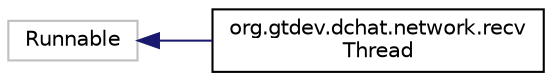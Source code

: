 digraph "Graphical Class Hierarchy"
{
  edge [fontname="Helvetica",fontsize="10",labelfontname="Helvetica",labelfontsize="10"];
  node [fontname="Helvetica",fontsize="10",shape=record];
  rankdir="LR";
  Node19 [label="Runnable",height=0.2,width=0.4,color="grey75", fillcolor="white", style="filled"];
  Node19 -> Node0 [dir="back",color="midnightblue",fontsize="10",style="solid",fontname="Helvetica"];
  Node0 [label="org.gtdev.dchat.network.recv\lThread",height=0.2,width=0.4,color="black", fillcolor="white", style="filled",URL="$classorg_1_1gtdev_1_1dchat_1_1network_1_1recvThread.html"];
}
